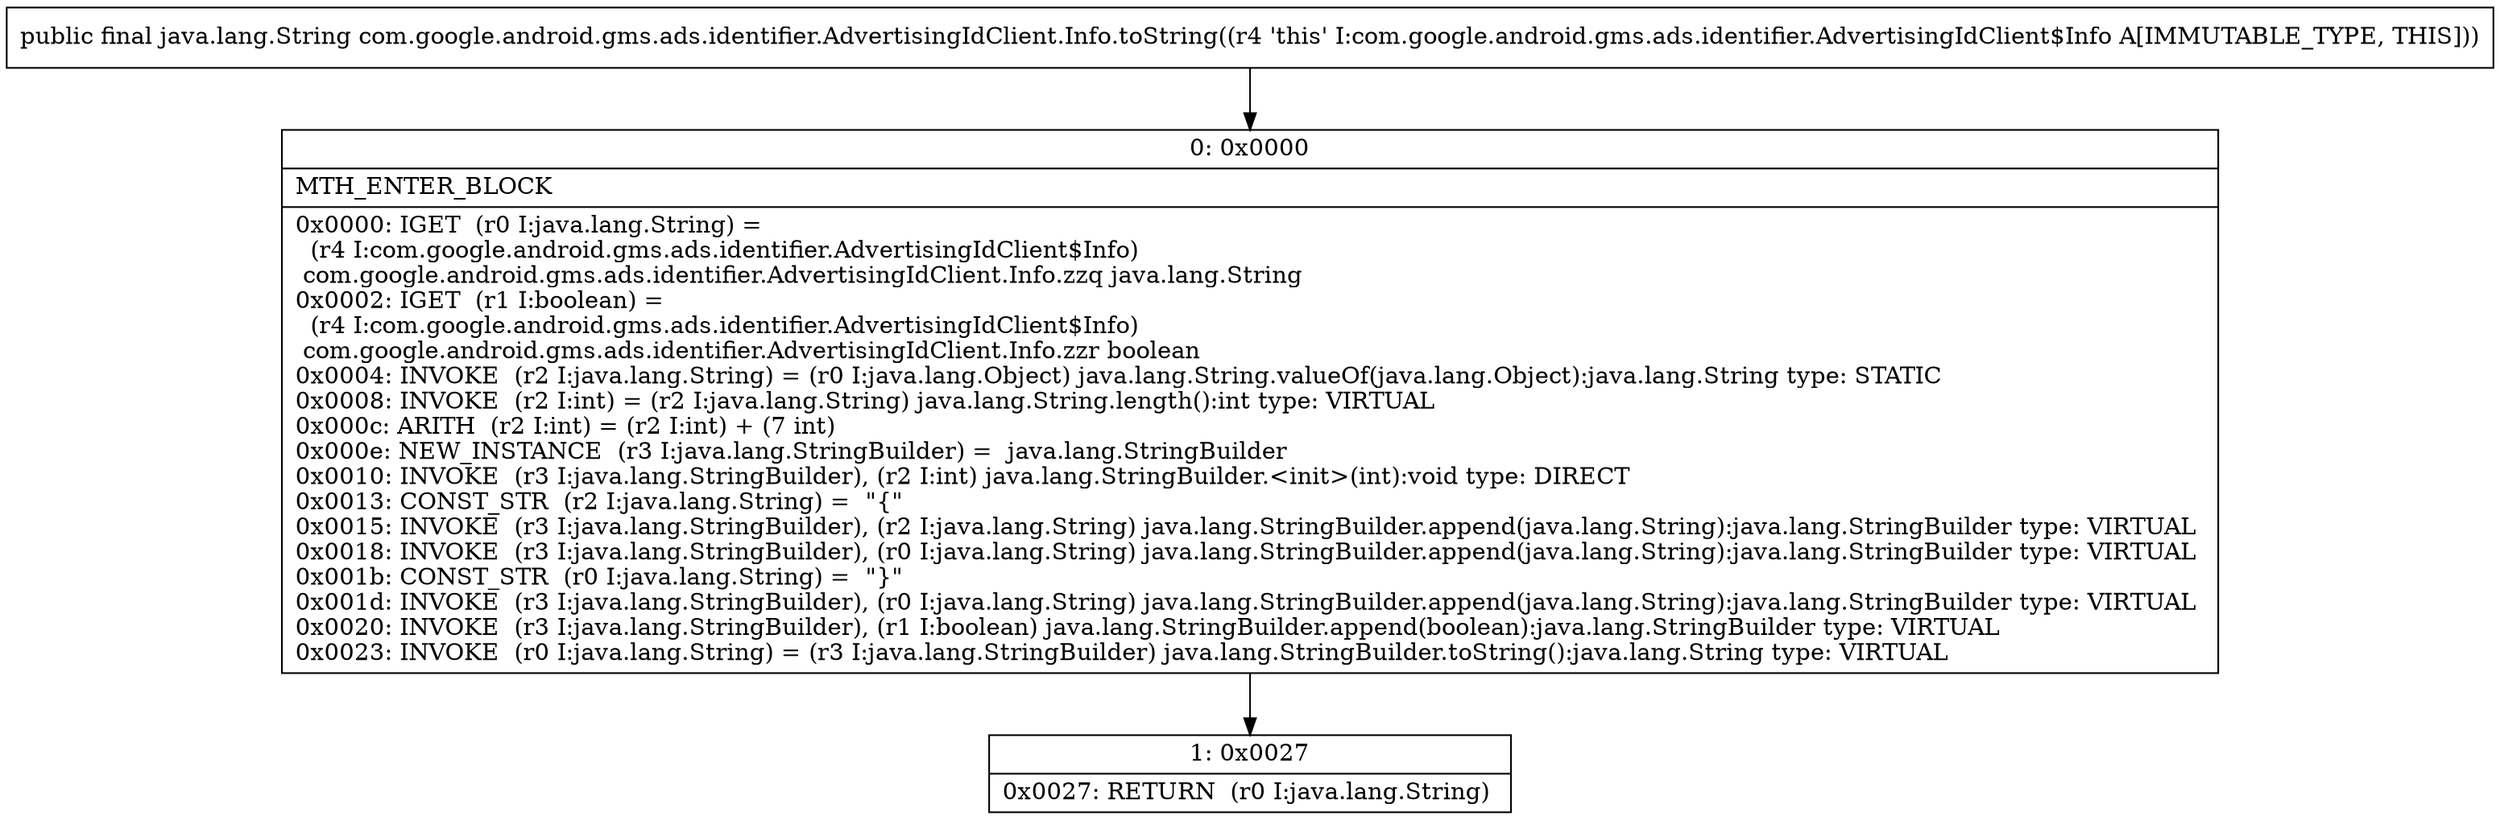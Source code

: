 digraph "CFG forcom.google.android.gms.ads.identifier.AdvertisingIdClient.Info.toString()Ljava\/lang\/String;" {
Node_0 [shape=record,label="{0\:\ 0x0000|MTH_ENTER_BLOCK\l|0x0000: IGET  (r0 I:java.lang.String) = \l  (r4 I:com.google.android.gms.ads.identifier.AdvertisingIdClient$Info)\l com.google.android.gms.ads.identifier.AdvertisingIdClient.Info.zzq java.lang.String \l0x0002: IGET  (r1 I:boolean) = \l  (r4 I:com.google.android.gms.ads.identifier.AdvertisingIdClient$Info)\l com.google.android.gms.ads.identifier.AdvertisingIdClient.Info.zzr boolean \l0x0004: INVOKE  (r2 I:java.lang.String) = (r0 I:java.lang.Object) java.lang.String.valueOf(java.lang.Object):java.lang.String type: STATIC \l0x0008: INVOKE  (r2 I:int) = (r2 I:java.lang.String) java.lang.String.length():int type: VIRTUAL \l0x000c: ARITH  (r2 I:int) = (r2 I:int) + (7 int) \l0x000e: NEW_INSTANCE  (r3 I:java.lang.StringBuilder) =  java.lang.StringBuilder \l0x0010: INVOKE  (r3 I:java.lang.StringBuilder), (r2 I:int) java.lang.StringBuilder.\<init\>(int):void type: DIRECT \l0x0013: CONST_STR  (r2 I:java.lang.String) =  \"\{\" \l0x0015: INVOKE  (r3 I:java.lang.StringBuilder), (r2 I:java.lang.String) java.lang.StringBuilder.append(java.lang.String):java.lang.StringBuilder type: VIRTUAL \l0x0018: INVOKE  (r3 I:java.lang.StringBuilder), (r0 I:java.lang.String) java.lang.StringBuilder.append(java.lang.String):java.lang.StringBuilder type: VIRTUAL \l0x001b: CONST_STR  (r0 I:java.lang.String) =  \"\}\" \l0x001d: INVOKE  (r3 I:java.lang.StringBuilder), (r0 I:java.lang.String) java.lang.StringBuilder.append(java.lang.String):java.lang.StringBuilder type: VIRTUAL \l0x0020: INVOKE  (r3 I:java.lang.StringBuilder), (r1 I:boolean) java.lang.StringBuilder.append(boolean):java.lang.StringBuilder type: VIRTUAL \l0x0023: INVOKE  (r0 I:java.lang.String) = (r3 I:java.lang.StringBuilder) java.lang.StringBuilder.toString():java.lang.String type: VIRTUAL \l}"];
Node_1 [shape=record,label="{1\:\ 0x0027|0x0027: RETURN  (r0 I:java.lang.String) \l}"];
MethodNode[shape=record,label="{public final java.lang.String com.google.android.gms.ads.identifier.AdvertisingIdClient.Info.toString((r4 'this' I:com.google.android.gms.ads.identifier.AdvertisingIdClient$Info A[IMMUTABLE_TYPE, THIS])) }"];
MethodNode -> Node_0;
Node_0 -> Node_1;
}

